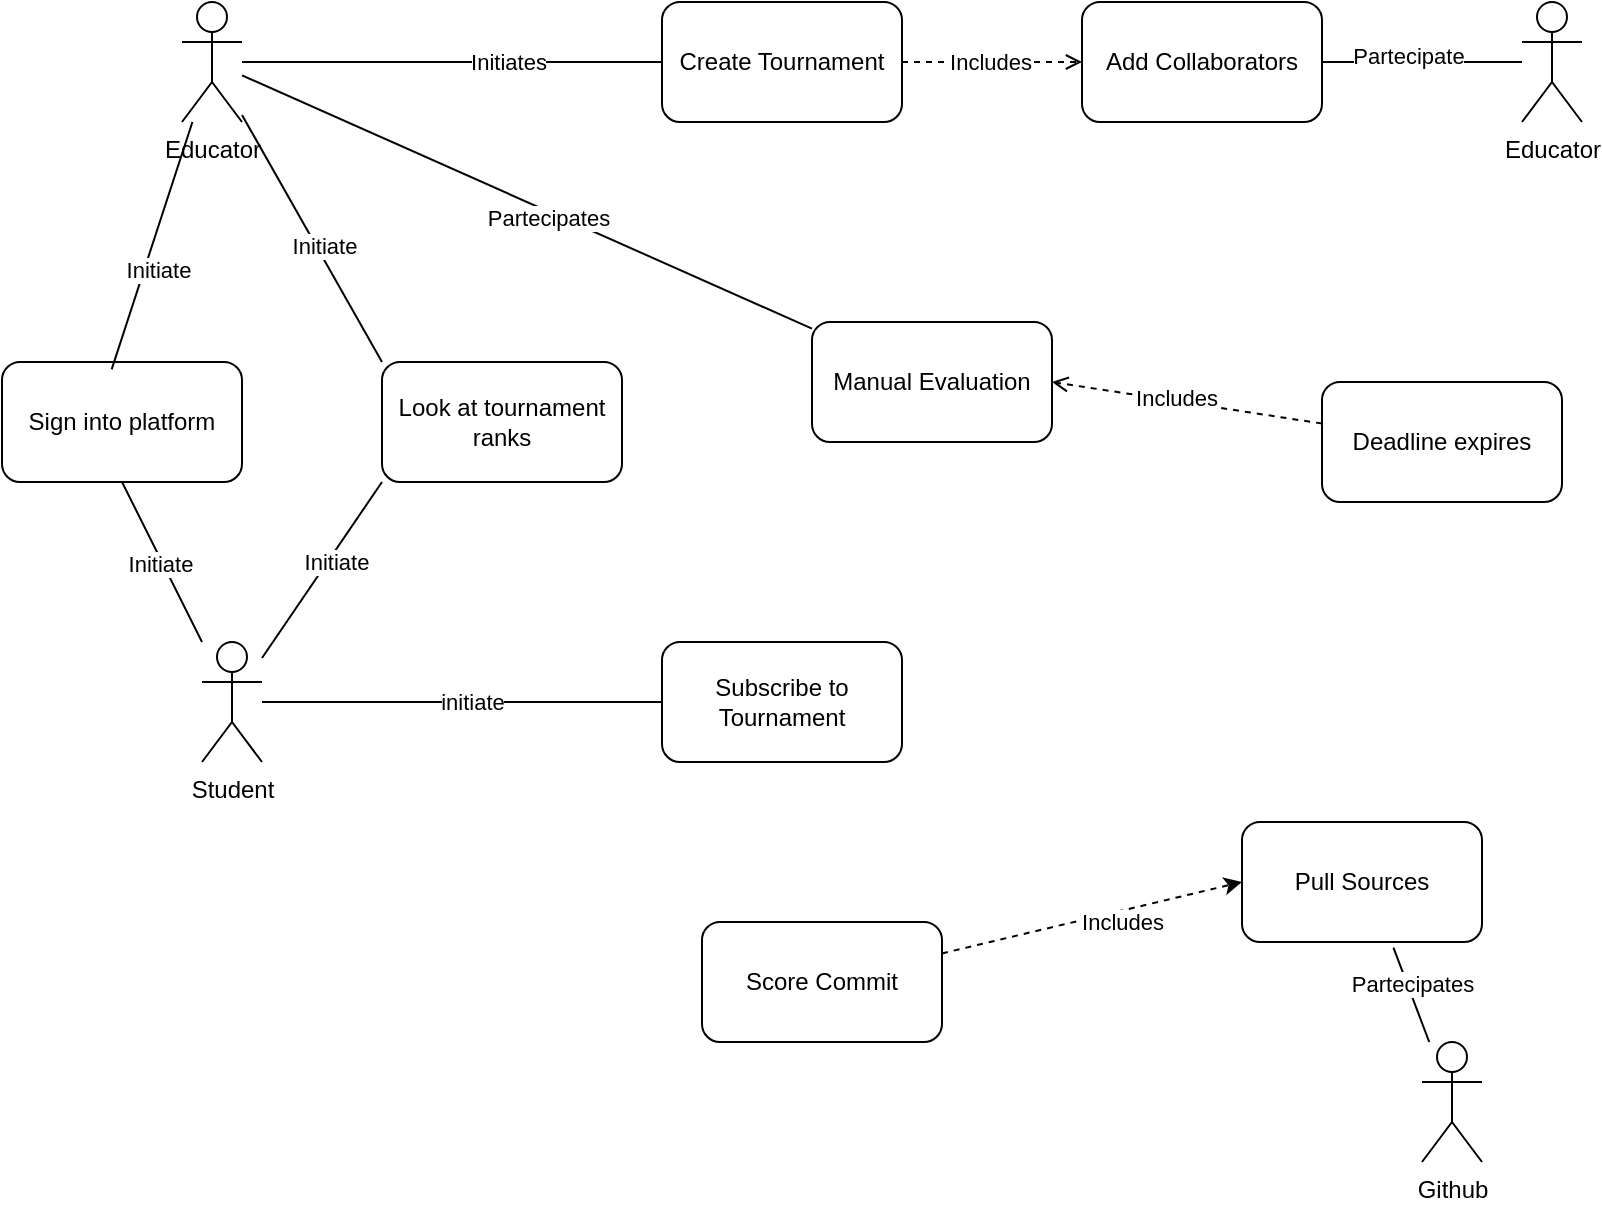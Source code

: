 <mxfile version="22.1.1" type="device">
  <diagram name="Page-1" id="14Ba-zBAdnsFHIcO7eYu">
    <mxGraphModel dx="1393" dy="766" grid="1" gridSize="10" guides="1" tooltips="1" connect="1" arrows="1" fold="1" page="1" pageScale="1" pageWidth="850" pageHeight="1100" math="0" shadow="0">
      <root>
        <mxCell id="0" />
        <mxCell id="1" parent="0" />
        <mxCell id="ohb2JiH-lBD_aOpPsfsn-25" style="edgeStyle=orthogonalEdgeStyle;rounded=0;orthogonalLoop=1;jettySize=auto;html=1;entryX=0;entryY=0.5;entryDx=0;entryDy=0;endArrow=none;endFill=0;" parent="1" source="ohb2JiH-lBD_aOpPsfsn-1" target="ohb2JiH-lBD_aOpPsfsn-5" edge="1">
          <mxGeometry relative="1" as="geometry" />
        </mxCell>
        <mxCell id="ohb2JiH-lBD_aOpPsfsn-26" value="Initiates" style="edgeLabel;html=1;align=center;verticalAlign=middle;resizable=0;points=[];" parent="ohb2JiH-lBD_aOpPsfsn-25" vertex="1" connectable="0">
          <mxGeometry x="0.26" relative="1" as="geometry">
            <mxPoint as="offset" />
          </mxGeometry>
        </mxCell>
        <mxCell id="ohb2JiH-lBD_aOpPsfsn-32" style="rounded=0;orthogonalLoop=1;jettySize=auto;html=1;endArrow=none;endFill=0;" parent="1" source="ohb2JiH-lBD_aOpPsfsn-1" target="ohb2JiH-lBD_aOpPsfsn-11" edge="1">
          <mxGeometry relative="1" as="geometry" />
        </mxCell>
        <mxCell id="ohb2JiH-lBD_aOpPsfsn-33" value="Partecipates" style="edgeLabel;html=1;align=center;verticalAlign=middle;resizable=0;points=[];" parent="ohb2JiH-lBD_aOpPsfsn-32" vertex="1" connectable="0">
          <mxGeometry x="0.079" y="-3" relative="1" as="geometry">
            <mxPoint as="offset" />
          </mxGeometry>
        </mxCell>
        <mxCell id="5Ppcfx5CByhBPiSzzb0Z-1" style="rounded=0;orthogonalLoop=1;jettySize=auto;html=1;entryX=0;entryY=0;entryDx=0;entryDy=0;endArrow=none;endFill=0;" edge="1" parent="1" source="ohb2JiH-lBD_aOpPsfsn-1" target="ohb2JiH-lBD_aOpPsfsn-9">
          <mxGeometry relative="1" as="geometry" />
        </mxCell>
        <mxCell id="5Ppcfx5CByhBPiSzzb0Z-2" value="Initiate" style="edgeLabel;html=1;align=center;verticalAlign=middle;resizable=0;points=[];" vertex="1" connectable="0" parent="5Ppcfx5CByhBPiSzzb0Z-1">
          <mxGeometry x="0.088" y="3" relative="1" as="geometry">
            <mxPoint as="offset" />
          </mxGeometry>
        </mxCell>
        <mxCell id="ohb2JiH-lBD_aOpPsfsn-1" value="Educator" style="shape=umlActor;verticalLabelPosition=bottom;verticalAlign=top;html=1;outlineConnect=0;" parent="1" vertex="1">
          <mxGeometry x="110" y="80" width="30" height="60" as="geometry" />
        </mxCell>
        <mxCell id="ohb2JiH-lBD_aOpPsfsn-12" style="edgeStyle=orthogonalEdgeStyle;rounded=0;orthogonalLoop=1;jettySize=auto;html=1;entryX=0;entryY=0.5;entryDx=0;entryDy=0;endArrow=none;endFill=0;" parent="1" source="ohb2JiH-lBD_aOpPsfsn-2" target="ohb2JiH-lBD_aOpPsfsn-6" edge="1">
          <mxGeometry relative="1" as="geometry" />
        </mxCell>
        <mxCell id="ohb2JiH-lBD_aOpPsfsn-13" value="initiate" style="edgeLabel;html=1;align=center;verticalAlign=middle;resizable=0;points=[];" parent="ohb2JiH-lBD_aOpPsfsn-12" vertex="1" connectable="0">
          <mxGeometry x="0.048" relative="1" as="geometry">
            <mxPoint as="offset" />
          </mxGeometry>
        </mxCell>
        <mxCell id="ohb2JiH-lBD_aOpPsfsn-14" style="orthogonalLoop=1;jettySize=auto;html=1;entryX=0;entryY=1;entryDx=0;entryDy=0;strokeColor=default;endArrow=none;endFill=0;" parent="1" source="ohb2JiH-lBD_aOpPsfsn-2" target="ohb2JiH-lBD_aOpPsfsn-9" edge="1">
          <mxGeometry relative="1" as="geometry" />
        </mxCell>
        <mxCell id="ohb2JiH-lBD_aOpPsfsn-15" value="Initiate" style="edgeLabel;html=1;align=center;verticalAlign=middle;resizable=0;points=[];" parent="ohb2JiH-lBD_aOpPsfsn-14" vertex="1" connectable="0">
          <mxGeometry x="0.142" y="-3" relative="1" as="geometry">
            <mxPoint as="offset" />
          </mxGeometry>
        </mxCell>
        <mxCell id="ohb2JiH-lBD_aOpPsfsn-28" style="rounded=0;orthogonalLoop=1;jettySize=auto;html=1;entryX=0.5;entryY=1;entryDx=0;entryDy=0;endArrow=none;endFill=0;" parent="1" source="ohb2JiH-lBD_aOpPsfsn-2" target="ohb2JiH-lBD_aOpPsfsn-3" edge="1">
          <mxGeometry relative="1" as="geometry" />
        </mxCell>
        <mxCell id="ohb2JiH-lBD_aOpPsfsn-29" value="Initiate" style="edgeLabel;html=1;align=center;verticalAlign=middle;resizable=0;points=[];" parent="ohb2JiH-lBD_aOpPsfsn-28" vertex="1" connectable="0">
          <mxGeometry x="-0.007" y="1" relative="1" as="geometry">
            <mxPoint as="offset" />
          </mxGeometry>
        </mxCell>
        <mxCell id="ohb2JiH-lBD_aOpPsfsn-2" value="Student" style="shape=umlActor;verticalLabelPosition=bottom;verticalAlign=top;html=1;outlineConnect=0;" parent="1" vertex="1">
          <mxGeometry x="120" y="400" width="30" height="60" as="geometry" />
        </mxCell>
        <mxCell id="ohb2JiH-lBD_aOpPsfsn-3" value="Sign into platform" style="rounded=1;whiteSpace=wrap;html=1;" parent="1" vertex="1">
          <mxGeometry x="20" y="260" width="120" height="60" as="geometry" />
        </mxCell>
        <mxCell id="ohb2JiH-lBD_aOpPsfsn-21" style="edgeStyle=orthogonalEdgeStyle;rounded=0;orthogonalLoop=1;jettySize=auto;html=1;exitX=1;exitY=0.5;exitDx=0;exitDy=0;dashed=1;endArrow=open;endFill=0;" parent="1" source="ohb2JiH-lBD_aOpPsfsn-5" target="ohb2JiH-lBD_aOpPsfsn-10" edge="1">
          <mxGeometry relative="1" as="geometry" />
        </mxCell>
        <mxCell id="ohb2JiH-lBD_aOpPsfsn-22" value="Includes" style="edgeLabel;html=1;align=center;verticalAlign=middle;resizable=0;points=[];" parent="ohb2JiH-lBD_aOpPsfsn-21" vertex="1" connectable="0">
          <mxGeometry x="-0.022" y="1" relative="1" as="geometry">
            <mxPoint y="1" as="offset" />
          </mxGeometry>
        </mxCell>
        <mxCell id="ohb2JiH-lBD_aOpPsfsn-5" value="Create Tournament" style="rounded=1;whiteSpace=wrap;html=1;" parent="1" vertex="1">
          <mxGeometry x="350" y="80" width="120" height="60" as="geometry" />
        </mxCell>
        <mxCell id="ohb2JiH-lBD_aOpPsfsn-6" value="Subscribe to Tournament" style="rounded=1;whiteSpace=wrap;html=1;" parent="1" vertex="1">
          <mxGeometry x="350" y="400" width="120" height="60" as="geometry" />
        </mxCell>
        <mxCell id="ohb2JiH-lBD_aOpPsfsn-38" style="rounded=0;orthogonalLoop=1;jettySize=auto;html=1;entryX=0;entryY=0.5;entryDx=0;entryDy=0;dashed=1;" parent="1" source="ohb2JiH-lBD_aOpPsfsn-7" target="ohb2JiH-lBD_aOpPsfsn-19" edge="1">
          <mxGeometry relative="1" as="geometry" />
        </mxCell>
        <mxCell id="ohb2JiH-lBD_aOpPsfsn-39" value="Includes" style="edgeLabel;html=1;align=center;verticalAlign=middle;resizable=0;points=[];" parent="ohb2JiH-lBD_aOpPsfsn-38" vertex="1" connectable="0">
          <mxGeometry x="0.189" y="-5" relative="1" as="geometry">
            <mxPoint as="offset" />
          </mxGeometry>
        </mxCell>
        <mxCell id="ohb2JiH-lBD_aOpPsfsn-7" value="Score Commit" style="rounded=1;whiteSpace=wrap;html=1;" parent="1" vertex="1">
          <mxGeometry x="370" y="540" width="120" height="60" as="geometry" />
        </mxCell>
        <mxCell id="ohb2JiH-lBD_aOpPsfsn-16" style="rounded=0;orthogonalLoop=1;jettySize=auto;html=1;dashed=1;endArrow=open;endFill=0;entryX=1;entryY=0.5;entryDx=0;entryDy=0;" parent="1" source="ohb2JiH-lBD_aOpPsfsn-8" target="ohb2JiH-lBD_aOpPsfsn-11" edge="1">
          <mxGeometry relative="1" as="geometry">
            <mxPoint x="550" y="340" as="targetPoint" />
          </mxGeometry>
        </mxCell>
        <mxCell id="ohb2JiH-lBD_aOpPsfsn-18" value="Includes" style="edgeLabel;html=1;align=center;verticalAlign=middle;resizable=0;points=[];" parent="ohb2JiH-lBD_aOpPsfsn-16" vertex="1" connectable="0">
          <mxGeometry x="0.084" y="-2" relative="1" as="geometry">
            <mxPoint as="offset" />
          </mxGeometry>
        </mxCell>
        <mxCell id="ohb2JiH-lBD_aOpPsfsn-8" value="Deadline expires" style="rounded=1;whiteSpace=wrap;html=1;" parent="1" vertex="1">
          <mxGeometry x="680" y="270" width="120" height="60" as="geometry" />
        </mxCell>
        <mxCell id="ohb2JiH-lBD_aOpPsfsn-9" value="Look at tournament ranks" style="rounded=1;whiteSpace=wrap;html=1;" parent="1" vertex="1">
          <mxGeometry x="210" y="260" width="120" height="60" as="geometry" />
        </mxCell>
        <mxCell id="ohb2JiH-lBD_aOpPsfsn-10" value="Add Collaborators" style="rounded=1;whiteSpace=wrap;html=1;" parent="1" vertex="1">
          <mxGeometry x="560" y="80" width="120" height="60" as="geometry" />
        </mxCell>
        <mxCell id="ohb2JiH-lBD_aOpPsfsn-11" value="Manual Evaluation" style="rounded=1;whiteSpace=wrap;html=1;" parent="1" vertex="1">
          <mxGeometry x="425" y="240" width="120" height="60" as="geometry" />
        </mxCell>
        <mxCell id="ohb2JiH-lBD_aOpPsfsn-19" value="Pull Sources" style="rounded=1;whiteSpace=wrap;html=1;" parent="1" vertex="1">
          <mxGeometry x="640" y="490" width="120" height="60" as="geometry" />
        </mxCell>
        <mxCell id="ohb2JiH-lBD_aOpPsfsn-23" style="edgeStyle=orthogonalEdgeStyle;rounded=0;orthogonalLoop=1;jettySize=auto;html=1;entryX=1;entryY=0.5;entryDx=0;entryDy=0;endArrow=none;endFill=0;" parent="1" source="ohb2JiH-lBD_aOpPsfsn-20" target="ohb2JiH-lBD_aOpPsfsn-10" edge="1">
          <mxGeometry relative="1" as="geometry" />
        </mxCell>
        <mxCell id="ohb2JiH-lBD_aOpPsfsn-24" value="Partecipate" style="edgeLabel;html=1;align=center;verticalAlign=middle;resizable=0;points=[];" parent="ohb2JiH-lBD_aOpPsfsn-23" vertex="1" connectable="0">
          <mxGeometry x="0.137" y="-3" relative="1" as="geometry">
            <mxPoint as="offset" />
          </mxGeometry>
        </mxCell>
        <mxCell id="ohb2JiH-lBD_aOpPsfsn-20" value="Educator" style="shape=umlActor;verticalLabelPosition=bottom;verticalAlign=top;html=1;outlineConnect=0;" parent="1" vertex="1">
          <mxGeometry x="780" y="80" width="30" height="60" as="geometry" />
        </mxCell>
        <mxCell id="ohb2JiH-lBD_aOpPsfsn-30" style="rounded=0;orthogonalLoop=1;jettySize=auto;html=1;entryX=0.457;entryY=0.061;entryDx=0;entryDy=0;entryPerimeter=0;endArrow=none;endFill=0;" parent="1" source="ohb2JiH-lBD_aOpPsfsn-1" target="ohb2JiH-lBD_aOpPsfsn-3" edge="1">
          <mxGeometry relative="1" as="geometry" />
        </mxCell>
        <mxCell id="ohb2JiH-lBD_aOpPsfsn-31" value="Initiate" style="edgeLabel;html=1;align=center;verticalAlign=middle;resizable=0;points=[];" parent="ohb2JiH-lBD_aOpPsfsn-30" vertex="1" connectable="0">
          <mxGeometry x="0.149" y="6" relative="1" as="geometry">
            <mxPoint y="1" as="offset" />
          </mxGeometry>
        </mxCell>
        <mxCell id="ohb2JiH-lBD_aOpPsfsn-34" value="Github" style="shape=umlActor;verticalLabelPosition=bottom;verticalAlign=top;html=1;outlineConnect=0;" parent="1" vertex="1">
          <mxGeometry x="730" y="600" width="30" height="60" as="geometry" />
        </mxCell>
        <mxCell id="ohb2JiH-lBD_aOpPsfsn-36" style="rounded=0;orthogonalLoop=1;jettySize=auto;html=1;entryX=0.631;entryY=1.047;entryDx=0;entryDy=0;entryPerimeter=0;endArrow=none;endFill=0;" parent="1" source="ohb2JiH-lBD_aOpPsfsn-34" target="ohb2JiH-lBD_aOpPsfsn-19" edge="1">
          <mxGeometry relative="1" as="geometry" />
        </mxCell>
        <mxCell id="ohb2JiH-lBD_aOpPsfsn-37" value="Partecipates" style="edgeLabel;html=1;align=center;verticalAlign=middle;resizable=0;points=[];" parent="ohb2JiH-lBD_aOpPsfsn-36" vertex="1" connectable="0">
          <mxGeometry x="0.233" y="-2" relative="1" as="geometry">
            <mxPoint as="offset" />
          </mxGeometry>
        </mxCell>
      </root>
    </mxGraphModel>
  </diagram>
</mxfile>
